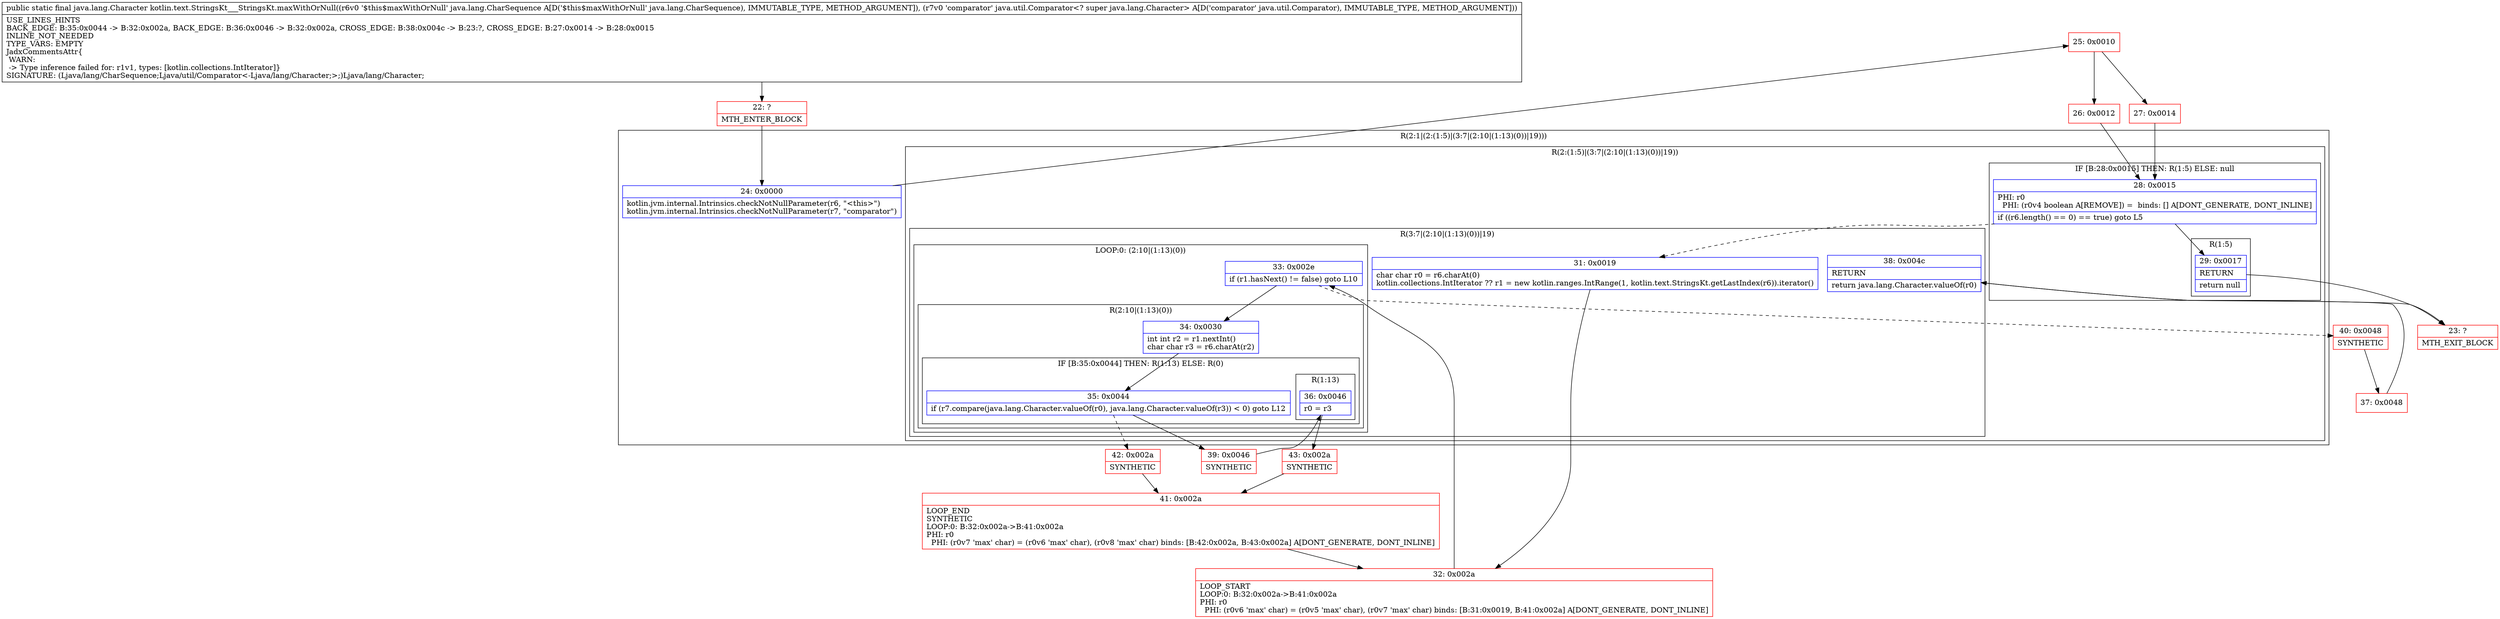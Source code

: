 digraph "CFG forkotlin.text.StringsKt___StringsKt.maxWithOrNull(Ljava\/lang\/CharSequence;Ljava\/util\/Comparator;)Ljava\/lang\/Character;" {
subgraph cluster_Region_1253085309 {
label = "R(2:1|(2:(1:5)|(3:7|(2:10|(1:13)(0))|19)))";
node [shape=record,color=blue];
Node_24 [shape=record,label="{24\:\ 0x0000|kotlin.jvm.internal.Intrinsics.checkNotNullParameter(r6, \"\<this\>\")\lkotlin.jvm.internal.Intrinsics.checkNotNullParameter(r7, \"comparator\")\l}"];
subgraph cluster_Region_920150793 {
label = "R(2:(1:5)|(3:7|(2:10|(1:13)(0))|19))";
node [shape=record,color=blue];
subgraph cluster_IfRegion_496936524 {
label = "IF [B:28:0x0015] THEN: R(1:5) ELSE: null";
node [shape=record,color=blue];
Node_28 [shape=record,label="{28\:\ 0x0015|PHI: r0 \l  PHI: (r0v4 boolean A[REMOVE]) =  binds: [] A[DONT_GENERATE, DONT_INLINE]\l|if ((r6.length() == 0) == true) goto L5\l}"];
subgraph cluster_Region_1759937188 {
label = "R(1:5)";
node [shape=record,color=blue];
Node_29 [shape=record,label="{29\:\ 0x0017|RETURN\l|return null\l}"];
}
}
subgraph cluster_Region_247393831 {
label = "R(3:7|(2:10|(1:13)(0))|19)";
node [shape=record,color=blue];
Node_31 [shape=record,label="{31\:\ 0x0019|char char r0 = r6.charAt(0)\lkotlin.collections.IntIterator ?? r1 = new kotlin.ranges.IntRange(1, kotlin.text.StringsKt.getLastIndex(r6)).iterator()\l}"];
subgraph cluster_LoopRegion_1185079512 {
label = "LOOP:0: (2:10|(1:13)(0))";
node [shape=record,color=blue];
Node_33 [shape=record,label="{33\:\ 0x002e|if (r1.hasNext() != false) goto L10\l}"];
subgraph cluster_Region_1058333181 {
label = "R(2:10|(1:13)(0))";
node [shape=record,color=blue];
Node_34 [shape=record,label="{34\:\ 0x0030|int int r2 = r1.nextInt()\lchar char r3 = r6.charAt(r2)\l}"];
subgraph cluster_IfRegion_591582254 {
label = "IF [B:35:0x0044] THEN: R(1:13) ELSE: R(0)";
node [shape=record,color=blue];
Node_35 [shape=record,label="{35\:\ 0x0044|if (r7.compare(java.lang.Character.valueOf(r0), java.lang.Character.valueOf(r3)) \< 0) goto L12\l}"];
subgraph cluster_Region_1647398177 {
label = "R(1:13)";
node [shape=record,color=blue];
Node_36 [shape=record,label="{36\:\ 0x0046|r0 = r3\l}"];
}
subgraph cluster_Region_639358141 {
label = "R(0)";
node [shape=record,color=blue];
}
}
}
}
Node_38 [shape=record,label="{38\:\ 0x004c|RETURN\l|return java.lang.Character.valueOf(r0)\l}"];
}
}
}
Node_22 [shape=record,color=red,label="{22\:\ ?|MTH_ENTER_BLOCK\l}"];
Node_25 [shape=record,color=red,label="{25\:\ 0x0010}"];
Node_26 [shape=record,color=red,label="{26\:\ 0x0012}"];
Node_23 [shape=record,color=red,label="{23\:\ ?|MTH_EXIT_BLOCK\l}"];
Node_32 [shape=record,color=red,label="{32\:\ 0x002a|LOOP_START\lLOOP:0: B:32:0x002a\-\>B:41:0x002a\lPHI: r0 \l  PHI: (r0v6 'max' char) = (r0v5 'max' char), (r0v7 'max' char) binds: [B:31:0x0019, B:41:0x002a] A[DONT_GENERATE, DONT_INLINE]\l}"];
Node_39 [shape=record,color=red,label="{39\:\ 0x0046|SYNTHETIC\l}"];
Node_43 [shape=record,color=red,label="{43\:\ 0x002a|SYNTHETIC\l}"];
Node_41 [shape=record,color=red,label="{41\:\ 0x002a|LOOP_END\lSYNTHETIC\lLOOP:0: B:32:0x002a\-\>B:41:0x002a\lPHI: r0 \l  PHI: (r0v7 'max' char) = (r0v6 'max' char), (r0v8 'max' char) binds: [B:42:0x002a, B:43:0x002a] A[DONT_GENERATE, DONT_INLINE]\l}"];
Node_42 [shape=record,color=red,label="{42\:\ 0x002a|SYNTHETIC\l}"];
Node_40 [shape=record,color=red,label="{40\:\ 0x0048|SYNTHETIC\l}"];
Node_37 [shape=record,color=red,label="{37\:\ 0x0048}"];
Node_27 [shape=record,color=red,label="{27\:\ 0x0014}"];
MethodNode[shape=record,label="{public static final java.lang.Character kotlin.text.StringsKt___StringsKt.maxWithOrNull((r6v0 '$this$maxWithOrNull' java.lang.CharSequence A[D('$this$maxWithOrNull' java.lang.CharSequence), IMMUTABLE_TYPE, METHOD_ARGUMENT]), (r7v0 'comparator' java.util.Comparator\<? super java.lang.Character\> A[D('comparator' java.util.Comparator), IMMUTABLE_TYPE, METHOD_ARGUMENT]))  | USE_LINES_HINTS\lBACK_EDGE: B:35:0x0044 \-\> B:32:0x002a, BACK_EDGE: B:36:0x0046 \-\> B:32:0x002a, CROSS_EDGE: B:38:0x004c \-\> B:23:?, CROSS_EDGE: B:27:0x0014 \-\> B:28:0x0015\lINLINE_NOT_NEEDED\lTYPE_VARS: EMPTY\lJadxCommentsAttr\{\l WARN: \l \-\> Type inference failed for: r1v1, types: [kotlin.collections.IntIterator]\}\lSIGNATURE: (Ljava\/lang\/CharSequence;Ljava\/util\/Comparator\<\-Ljava\/lang\/Character;\>;)Ljava\/lang\/Character;\l}"];
MethodNode -> Node_22;Node_24 -> Node_25;
Node_28 -> Node_29;
Node_28 -> Node_31[style=dashed];
Node_29 -> Node_23;
Node_31 -> Node_32;
Node_33 -> Node_34;
Node_33 -> Node_40[style=dashed];
Node_34 -> Node_35;
Node_35 -> Node_39;
Node_35 -> Node_42[style=dashed];
Node_36 -> Node_43;
Node_38 -> Node_23;
Node_22 -> Node_24;
Node_25 -> Node_26;
Node_25 -> Node_27;
Node_26 -> Node_28;
Node_32 -> Node_33;
Node_39 -> Node_36;
Node_43 -> Node_41;
Node_41 -> Node_32;
Node_42 -> Node_41;
Node_40 -> Node_37;
Node_37 -> Node_38;
Node_27 -> Node_28;
}

